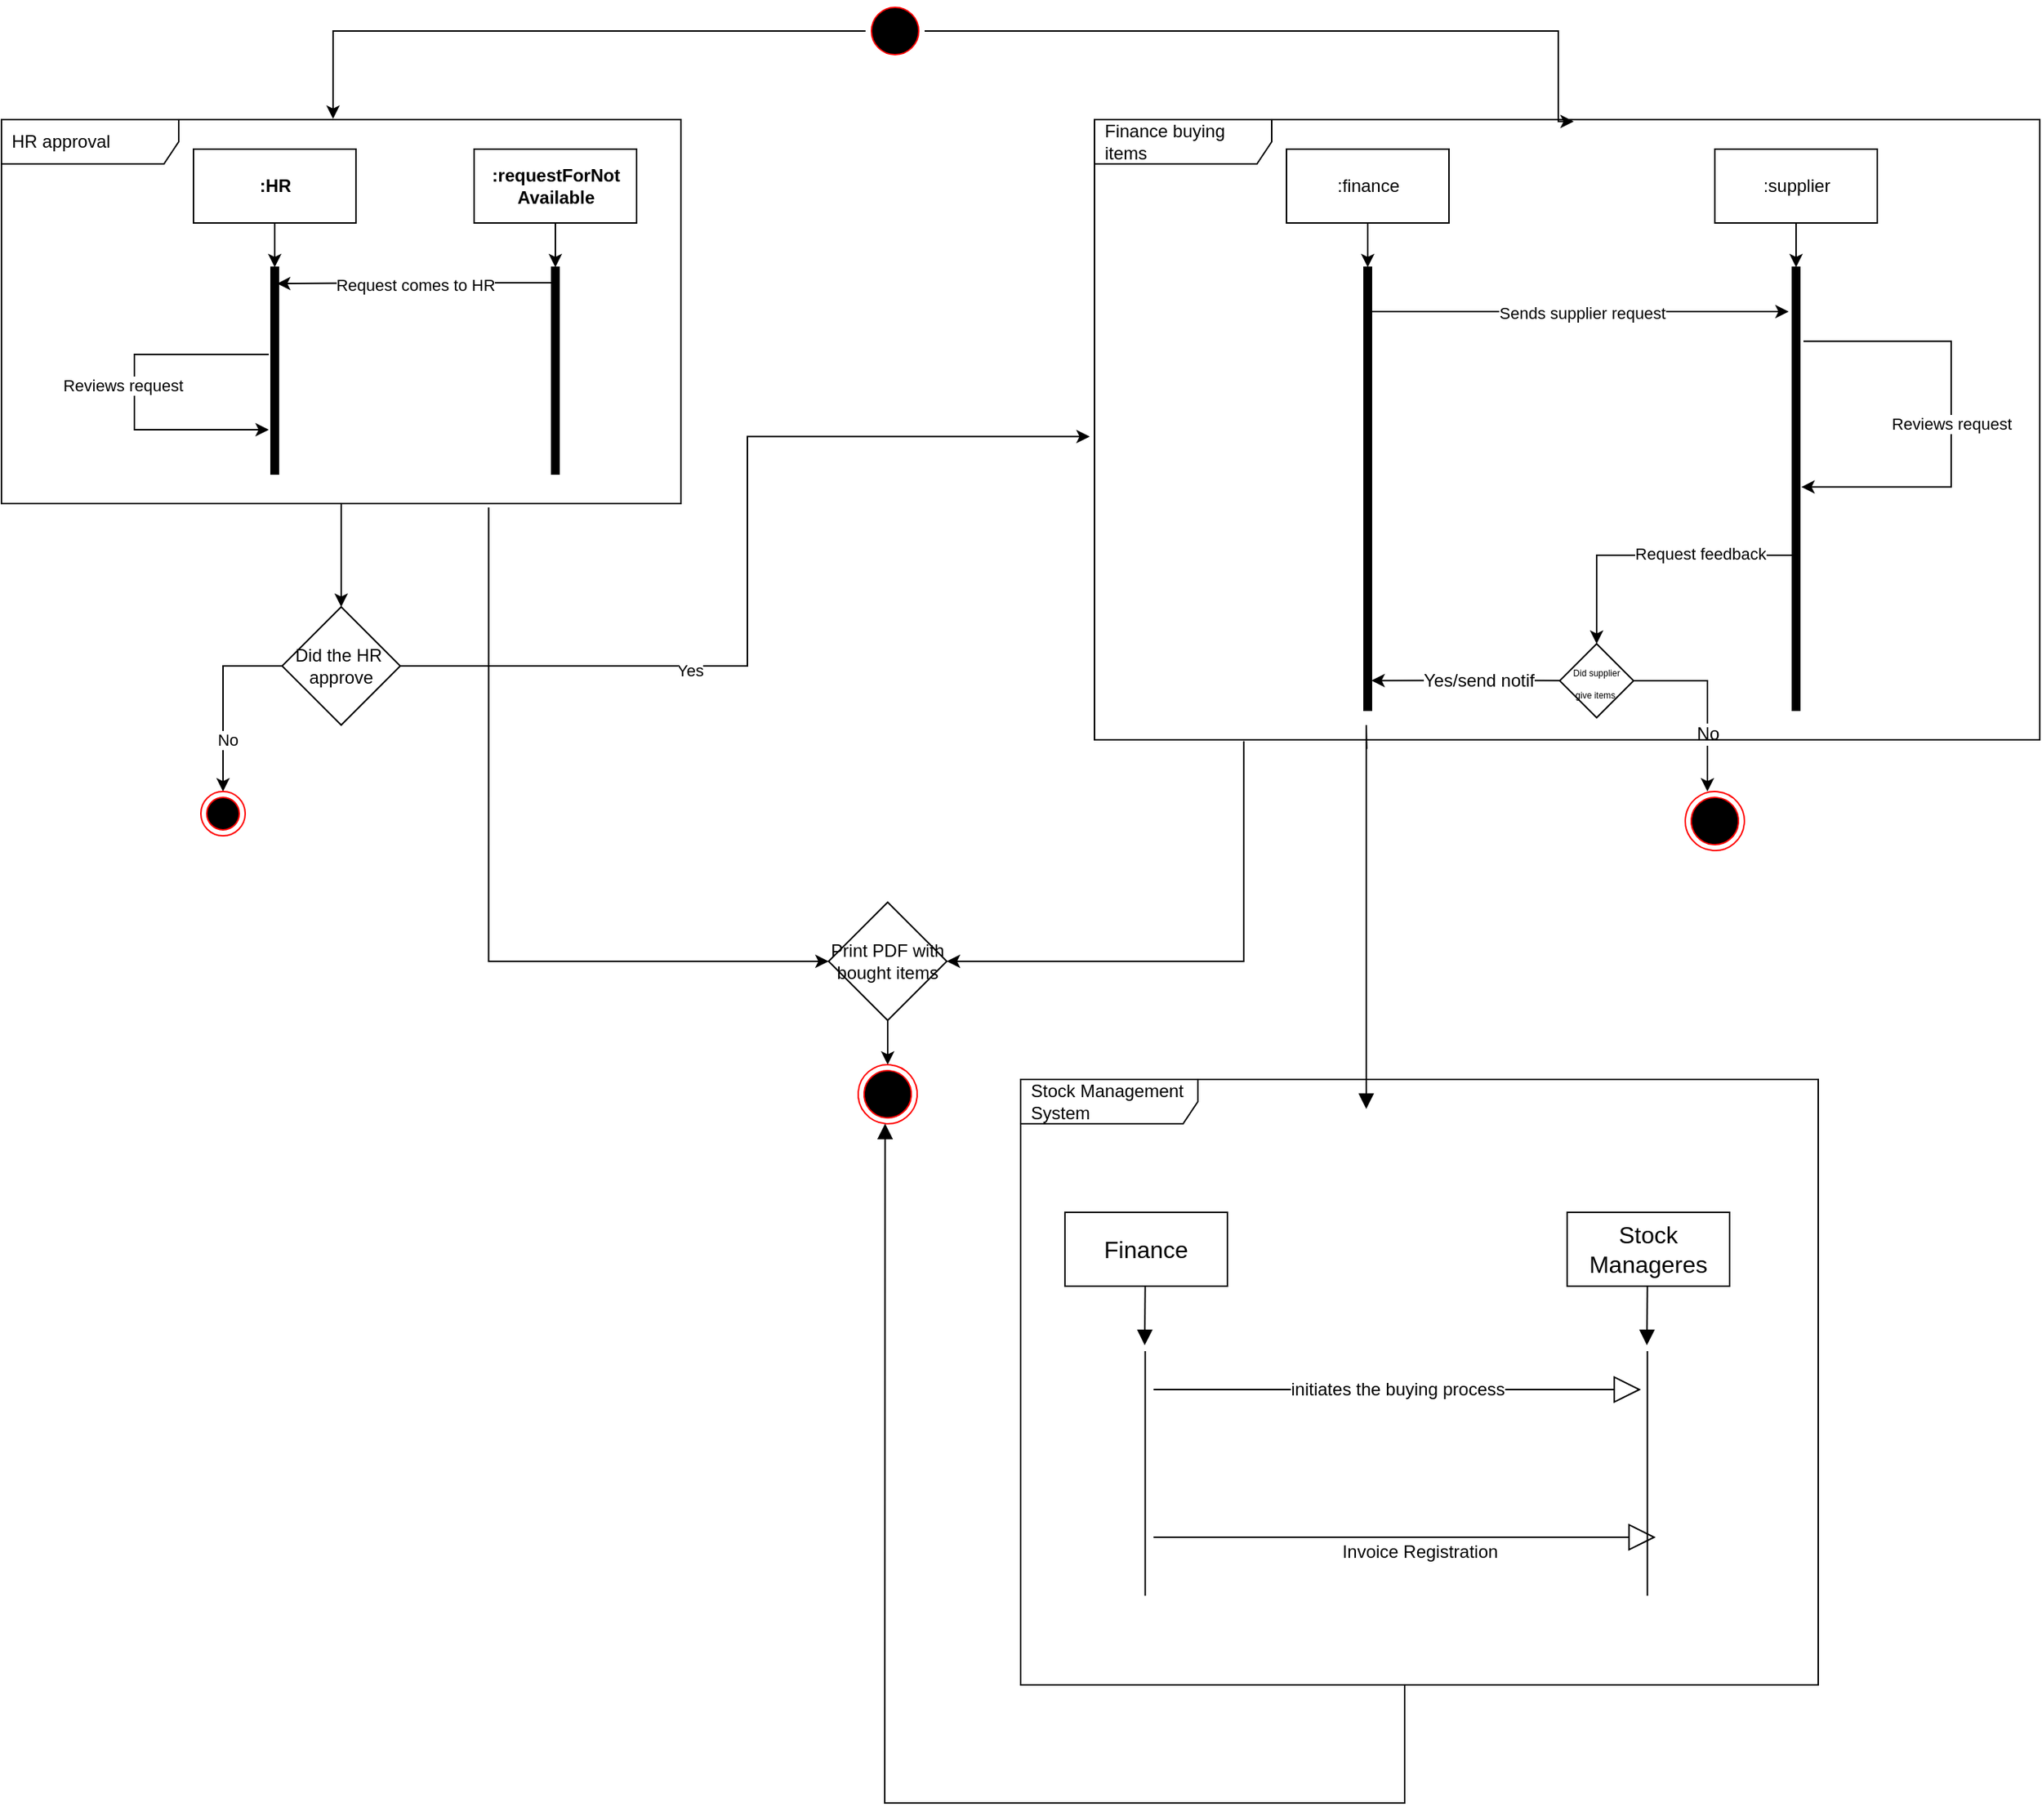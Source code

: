 <mxfile version="22.1.22" type="device">
  <diagram id="eTXppi5dX1w3K8ufyLmg" name="IOD 1st diagram">
    <mxGraphModel dx="2343" dy="624" grid="1" gridSize="10" guides="1" tooltips="1" connect="1" arrows="1" fold="1" page="1" pageScale="1" pageWidth="850" pageHeight="1100" background="#ffffff" math="0" shadow="0">
      <root>
        <mxCell id="0" />
        <mxCell id="1" parent="0" />
        <mxCell id="VH2nDdib1lLhgivkMNeS-1" style="edgeStyle=orthogonalEdgeStyle;rounded=0;orthogonalLoop=1;jettySize=auto;html=1;entryX=0.488;entryY=-0.002;entryDx=0;entryDy=0;entryPerimeter=0;" edge="1" parent="1" source="VH2nDdib1lLhgivkMNeS-3" target="VH2nDdib1lLhgivkMNeS-16">
          <mxGeometry relative="1" as="geometry">
            <mxPoint y="100" as="targetPoint" />
          </mxGeometry>
        </mxCell>
        <mxCell id="VH2nDdib1lLhgivkMNeS-2" style="edgeStyle=orthogonalEdgeStyle;rounded=0;orthogonalLoop=1;jettySize=auto;html=1;entryX=0.507;entryY=0.003;entryDx=0;entryDy=0;entryPerimeter=0;" edge="1" parent="1" source="VH2nDdib1lLhgivkMNeS-3" target="VH2nDdib1lLhgivkMNeS-41">
          <mxGeometry relative="1" as="geometry">
            <mxPoint x="650" y="40" as="targetPoint" />
            <Array as="points">
              <mxPoint x="724" y="40" />
            </Array>
          </mxGeometry>
        </mxCell>
        <mxCell id="VH2nDdib1lLhgivkMNeS-3" value="" style="ellipse;html=1;shape=startState;fillColor=#000000;strokeColor=#ff0000;" vertex="1" parent="1">
          <mxGeometry x="255" y="20" width="40" height="40" as="geometry" />
        </mxCell>
        <mxCell id="VH2nDdib1lLhgivkMNeS-4" value="&lt;b&gt;:HR&lt;/b&gt;" style="html=1;" vertex="1" parent="1">
          <mxGeometry x="-200" y="120" width="110" height="50" as="geometry" />
        </mxCell>
        <mxCell id="VH2nDdib1lLhgivkMNeS-5" style="edgeStyle=orthogonalEdgeStyle;rounded=0;orthogonalLoop=1;jettySize=auto;html=1;exitX=0.5;exitY=1;exitDx=0;exitDy=0;" edge="1" parent="1" source="VH2nDdib1lLhgivkMNeS-4" target="VH2nDdib1lLhgivkMNeS-10">
          <mxGeometry relative="1" as="geometry" />
        </mxCell>
        <mxCell id="VH2nDdib1lLhgivkMNeS-6" style="edgeStyle=orthogonalEdgeStyle;rounded=0;orthogonalLoop=1;jettySize=auto;html=1;entryX=0.811;entryY=0.079;entryDx=0;entryDy=0;entryPerimeter=0;exitX=0.144;exitY=0.075;exitDx=0;exitDy=0;exitPerimeter=0;" edge="1" parent="1" source="VH2nDdib1lLhgivkMNeS-13" target="VH2nDdib1lLhgivkMNeS-10">
          <mxGeometry relative="1" as="geometry">
            <mxPoint x="-130" y="220" as="targetPoint" />
          </mxGeometry>
        </mxCell>
        <mxCell id="VH2nDdib1lLhgivkMNeS-7" value="Request comes to HR" style="edgeLabel;html=1;align=center;verticalAlign=middle;resizable=0;points=[];" vertex="1" connectable="0" parent="VH2nDdib1lLhgivkMNeS-6">
          <mxGeometry x="-0.094" y="1" relative="1" as="geometry">
            <mxPoint x="-8" as="offset" />
          </mxGeometry>
        </mxCell>
        <mxCell id="VH2nDdib1lLhgivkMNeS-8" style="edgeStyle=orthogonalEdgeStyle;rounded=0;orthogonalLoop=1;jettySize=auto;html=1;" edge="1" parent="1">
          <mxGeometry relative="1" as="geometry">
            <mxPoint x="-149" y="310" as="targetPoint" />
            <mxPoint x="-150" y="259" as="sourcePoint" />
            <Array as="points">
              <mxPoint x="-149" y="259" />
              <mxPoint x="-240" y="259" />
              <mxPoint x="-240" y="310" />
              <mxPoint x="-167" y="310" />
              <mxPoint x="-149" y="309" />
            </Array>
          </mxGeometry>
        </mxCell>
        <mxCell id="VH2nDdib1lLhgivkMNeS-9" value="Reviews request" style="edgeLabel;html=1;align=center;verticalAlign=middle;resizable=0;points=[];" vertex="1" connectable="0" parent="VH2nDdib1lLhgivkMNeS-8">
          <mxGeometry x="-0.466" y="-1" relative="1" as="geometry">
            <mxPoint x="-38" y="22" as="offset" />
          </mxGeometry>
        </mxCell>
        <mxCell id="VH2nDdib1lLhgivkMNeS-10" value="" style="html=1;points=[];perimeter=orthogonalPerimeter;fillColor=strokeColor;" vertex="1" parent="1">
          <mxGeometry x="-147.5" y="200" width="5" height="140" as="geometry" />
        </mxCell>
        <mxCell id="VH2nDdib1lLhgivkMNeS-11" value="&lt;b&gt;:requestForNot&lt;br&gt;Available&lt;/b&gt;" style="html=1;" vertex="1" parent="1">
          <mxGeometry x="-10" y="120" width="110" height="50" as="geometry" />
        </mxCell>
        <mxCell id="VH2nDdib1lLhgivkMNeS-12" style="edgeStyle=orthogonalEdgeStyle;rounded=0;orthogonalLoop=1;jettySize=auto;html=1;exitX=0.5;exitY=1;exitDx=0;exitDy=0;" edge="1" parent="1" source="VH2nDdib1lLhgivkMNeS-11" target="VH2nDdib1lLhgivkMNeS-13">
          <mxGeometry relative="1" as="geometry" />
        </mxCell>
        <mxCell id="VH2nDdib1lLhgivkMNeS-13" value="" style="html=1;points=[];perimeter=orthogonalPerimeter;fillColor=strokeColor;" vertex="1" parent="1">
          <mxGeometry x="42.5" y="200" width="5" height="140" as="geometry" />
        </mxCell>
        <mxCell id="VH2nDdib1lLhgivkMNeS-14" style="edgeStyle=orthogonalEdgeStyle;rounded=0;orthogonalLoop=1;jettySize=auto;html=1;" edge="1" parent="1" source="VH2nDdib1lLhgivkMNeS-16" target="VH2nDdib1lLhgivkMNeS-21">
          <mxGeometry relative="1" as="geometry">
            <mxPoint x="-99.92" y="420" as="targetPoint" />
          </mxGeometry>
        </mxCell>
        <mxCell id="VH2nDdib1lLhgivkMNeS-15" style="edgeStyle=orthogonalEdgeStyle;rounded=0;orthogonalLoop=1;jettySize=auto;html=1;entryX=0;entryY=0.5;entryDx=0;entryDy=0;fontSize=12;exitX=0.717;exitY=1.01;exitDx=0;exitDy=0;exitPerimeter=0;" edge="1" parent="1" source="VH2nDdib1lLhgivkMNeS-16" target="VH2nDdib1lLhgivkMNeS-44">
          <mxGeometry relative="1" as="geometry">
            <Array as="points">
              <mxPoint y="670" />
            </Array>
          </mxGeometry>
        </mxCell>
        <mxCell id="VH2nDdib1lLhgivkMNeS-16" value="HR approval" style="shape=umlFrame;whiteSpace=wrap;html=1;width=120;height=30;boundedLbl=1;verticalAlign=middle;align=left;spacingLeft=5;" vertex="1" parent="1">
          <mxGeometry x="-330" y="100" width="460" height="260" as="geometry" />
        </mxCell>
        <mxCell id="VH2nDdib1lLhgivkMNeS-17" style="edgeStyle=orthogonalEdgeStyle;rounded=0;orthogonalLoop=1;jettySize=auto;html=1;" edge="1" parent="1" source="VH2nDdib1lLhgivkMNeS-21" target="VH2nDdib1lLhgivkMNeS-22">
          <mxGeometry relative="1" as="geometry">
            <mxPoint x="-180" y="570" as="targetPoint" />
          </mxGeometry>
        </mxCell>
        <mxCell id="VH2nDdib1lLhgivkMNeS-18" value="No" style="edgeLabel;html=1;align=center;verticalAlign=middle;resizable=0;points=[];" vertex="1" connectable="0" parent="VH2nDdib1lLhgivkMNeS-17">
          <mxGeometry x="0.439" y="3" relative="1" as="geometry">
            <mxPoint as="offset" />
          </mxGeometry>
        </mxCell>
        <mxCell id="VH2nDdib1lLhgivkMNeS-19" style="edgeStyle=orthogonalEdgeStyle;rounded=0;orthogonalLoop=1;jettySize=auto;html=1;entryX=-0.005;entryY=0.511;entryDx=0;entryDy=0;entryPerimeter=0;" edge="1" parent="1" source="VH2nDdib1lLhgivkMNeS-21" target="VH2nDdib1lLhgivkMNeS-41">
          <mxGeometry relative="1" as="geometry">
            <mxPoint x="243.84" y="470" as="targetPoint" />
          </mxGeometry>
        </mxCell>
        <mxCell id="VH2nDdib1lLhgivkMNeS-20" value="Yes" style="edgeLabel;html=1;align=center;verticalAlign=middle;resizable=0;points=[];" vertex="1" connectable="0" parent="VH2nDdib1lLhgivkMNeS-19">
          <mxGeometry x="-0.371" y="-3" relative="1" as="geometry">
            <mxPoint as="offset" />
          </mxGeometry>
        </mxCell>
        <mxCell id="VH2nDdib1lLhgivkMNeS-21" value="Did the HR&amp;nbsp;&lt;br&gt;approve" style="rhombus;whiteSpace=wrap;html=1;" vertex="1" parent="1">
          <mxGeometry x="-140" y="430" width="80" height="80" as="geometry" />
        </mxCell>
        <mxCell id="VH2nDdib1lLhgivkMNeS-22" value="" style="ellipse;html=1;shape=endState;fillColor=#000000;strokeColor=#ff0000;" vertex="1" parent="1">
          <mxGeometry x="-195" y="555" width="30" height="30" as="geometry" />
        </mxCell>
        <mxCell id="VH2nDdib1lLhgivkMNeS-23" value=":finance" style="html=1;" vertex="1" parent="1">
          <mxGeometry x="540" y="120" width="110" height="50" as="geometry" />
        </mxCell>
        <mxCell id="VH2nDdib1lLhgivkMNeS-24" value=":supplier" style="html=1;" vertex="1" parent="1">
          <mxGeometry x="830" y="120" width="110" height="50" as="geometry" />
        </mxCell>
        <mxCell id="VH2nDdib1lLhgivkMNeS-25" style="edgeStyle=orthogonalEdgeStyle;rounded=0;orthogonalLoop=1;jettySize=auto;html=1;exitX=0.5;exitY=1;exitDx=0;exitDy=0;" edge="1" parent="1" source="VH2nDdib1lLhgivkMNeS-23" target="VH2nDdib1lLhgivkMNeS-28">
          <mxGeometry relative="1" as="geometry" />
        </mxCell>
        <mxCell id="VH2nDdib1lLhgivkMNeS-26" style="edgeStyle=orthogonalEdgeStyle;rounded=0;orthogonalLoop=1;jettySize=auto;html=1;" edge="1" parent="1" source="VH2nDdib1lLhgivkMNeS-28">
          <mxGeometry relative="1" as="geometry">
            <mxPoint x="880" y="230" as="targetPoint" />
            <Array as="points">
              <mxPoint x="860" y="230" />
              <mxPoint x="860" y="230" />
            </Array>
          </mxGeometry>
        </mxCell>
        <mxCell id="VH2nDdib1lLhgivkMNeS-27" value="Sends supplier request" style="edgeLabel;html=1;align=center;verticalAlign=middle;resizable=0;points=[];" vertex="1" connectable="0" parent="VH2nDdib1lLhgivkMNeS-26">
          <mxGeometry x="-0.137" y="-1" relative="1" as="geometry">
            <mxPoint x="20" as="offset" />
          </mxGeometry>
        </mxCell>
        <mxCell id="VH2nDdib1lLhgivkMNeS-28" value="" style="html=1;points=[];perimeter=orthogonalPerimeter;fillColor=strokeColor;" vertex="1" parent="1">
          <mxGeometry x="592.5" y="200" width="5" height="300" as="geometry" />
        </mxCell>
        <mxCell id="VH2nDdib1lLhgivkMNeS-29" style="edgeStyle=orthogonalEdgeStyle;rounded=0;orthogonalLoop=1;jettySize=auto;html=1;exitX=0.5;exitY=1;exitDx=0;exitDy=0;" edge="1" parent="1" source="VH2nDdib1lLhgivkMNeS-24" target="VH2nDdib1lLhgivkMNeS-32">
          <mxGeometry relative="1" as="geometry" />
        </mxCell>
        <mxCell id="VH2nDdib1lLhgivkMNeS-30" style="edgeStyle=orthogonalEdgeStyle;rounded=0;orthogonalLoop=1;jettySize=auto;html=1;entryX=0.5;entryY=0;entryDx=0;entryDy=0;exitX=-0.009;exitY=0.632;exitDx=0;exitDy=0;exitPerimeter=0;" edge="1" parent="1" target="VH2nDdib1lLhgivkMNeS-39">
          <mxGeometry relative="1" as="geometry">
            <mxPoint x="887.445" y="474.6" as="sourcePoint" />
            <Array as="points">
              <mxPoint x="887.99" y="395" />
              <mxPoint x="749.99" y="395" />
            </Array>
          </mxGeometry>
        </mxCell>
        <mxCell id="VH2nDdib1lLhgivkMNeS-31" value="Request feedback" style="edgeLabel;html=1;align=center;verticalAlign=middle;resizable=0;points=[];" vertex="1" connectable="0" parent="VH2nDdib1lLhgivkMNeS-30">
          <mxGeometry x="0.12" y="-1" relative="1" as="geometry">
            <mxPoint x="8" as="offset" />
          </mxGeometry>
        </mxCell>
        <mxCell id="VH2nDdib1lLhgivkMNeS-32" value="" style="html=1;points=[];perimeter=orthogonalPerimeter;fillColor=strokeColor;" vertex="1" parent="1">
          <mxGeometry x="882.5" y="200" width="5" height="300" as="geometry" />
        </mxCell>
        <mxCell id="VH2nDdib1lLhgivkMNeS-33" style="edgeStyle=orthogonalEdgeStyle;rounded=0;orthogonalLoop=1;jettySize=auto;html=1;exitX=1.5;exitY=0.167;exitDx=0;exitDy=0;exitPerimeter=0;entryX=1.212;entryY=0.496;entryDx=0;entryDy=0;entryPerimeter=0;" edge="1" parent="1" source="VH2nDdib1lLhgivkMNeS-32" target="VH2nDdib1lLhgivkMNeS-32">
          <mxGeometry relative="1" as="geometry">
            <mxPoint x="900" y="290" as="targetPoint" />
            <mxPoint x="888.855" y="239.24" as="sourcePoint" />
            <Array as="points">
              <mxPoint x="990" y="250" />
              <mxPoint x="990" y="349" />
            </Array>
          </mxGeometry>
        </mxCell>
        <mxCell id="VH2nDdib1lLhgivkMNeS-34" value="Reviews request" style="edgeLabel;html=1;align=center;verticalAlign=middle;resizable=0;points=[];" vertex="1" connectable="0" parent="VH2nDdib1lLhgivkMNeS-33">
          <mxGeometry x="0.071" y="2" relative="1" as="geometry">
            <mxPoint x="-2" y="-5" as="offset" />
          </mxGeometry>
        </mxCell>
        <mxCell id="VH2nDdib1lLhgivkMNeS-35" style="edgeStyle=orthogonalEdgeStyle;rounded=0;orthogonalLoop=1;jettySize=auto;html=1;entryX=1.02;entryY=0.934;entryDx=0;entryDy=0;entryPerimeter=0;" edge="1" parent="1">
          <mxGeometry relative="1" as="geometry">
            <mxPoint x="597.5" y="479.83" as="targetPoint" />
            <mxPoint x="725.09" y="479.83" as="sourcePoint" />
            <Array as="points">
              <mxPoint x="660.9" y="479.63" />
            </Array>
          </mxGeometry>
        </mxCell>
        <mxCell id="VH2nDdib1lLhgivkMNeS-36" value="Yes/send notif" style="edgeLabel;html=1;align=center;verticalAlign=middle;resizable=0;points=[];fontSize=12;" vertex="1" connectable="0" parent="VH2nDdib1lLhgivkMNeS-35">
          <mxGeometry x="0.491" relative="1" as="geometry">
            <mxPoint x="40" as="offset" />
          </mxGeometry>
        </mxCell>
        <mxCell id="VH2nDdib1lLhgivkMNeS-37" style="edgeStyle=orthogonalEdgeStyle;rounded=0;orthogonalLoop=1;jettySize=auto;html=1;" edge="1" parent="1" source="VH2nDdib1lLhgivkMNeS-39">
          <mxGeometry relative="1" as="geometry">
            <mxPoint x="824.99" y="555" as="targetPoint" />
            <Array as="points">
              <mxPoint x="824.99" y="480" />
            </Array>
          </mxGeometry>
        </mxCell>
        <mxCell id="VH2nDdib1lLhgivkMNeS-38" value="&lt;font style=&quot;font-size: 12px;&quot;&gt;No&lt;/font&gt;" style="edgeLabel;html=1;align=center;verticalAlign=middle;resizable=0;points=[];fontSize=6;" vertex="1" connectable="0" parent="VH2nDdib1lLhgivkMNeS-37">
          <mxGeometry x="0.512" y="-3" relative="1" as="geometry">
            <mxPoint x="3" y="-9" as="offset" />
          </mxGeometry>
        </mxCell>
        <mxCell id="VH2nDdib1lLhgivkMNeS-39" value="&lt;font style=&quot;font-size: 6px;&quot;&gt;Did supplier&lt;br&gt;give items&amp;nbsp;&lt;/font&gt;" style="rhombus;whiteSpace=wrap;html=1;" vertex="1" parent="1">
          <mxGeometry x="724.99" y="455" width="50" height="50" as="geometry" />
        </mxCell>
        <mxCell id="VH2nDdib1lLhgivkMNeS-40" value="" style="ellipse;html=1;shape=endState;fillColor=#000000;strokeColor=#ff0000;fontSize=12;rotation=5;" vertex="1" parent="1">
          <mxGeometry x="810" y="555" width="40" height="40" as="geometry" />
        </mxCell>
        <mxCell id="VH2nDdib1lLhgivkMNeS-41" value="Finance buying items" style="shape=umlFrame;whiteSpace=wrap;html=1;width=120;height=30;boundedLbl=1;verticalAlign=middle;align=left;spacingLeft=5;fontSize=12;" vertex="1" parent="1">
          <mxGeometry x="410" y="100" width="640" height="420" as="geometry" />
        </mxCell>
        <mxCell id="VH2nDdib1lLhgivkMNeS-42" style="edgeStyle=orthogonalEdgeStyle;rounded=0;orthogonalLoop=1;jettySize=auto;html=1;fontSize=12;exitX=0.158;exitY=1.002;exitDx=0;exitDy=0;exitPerimeter=0;entryX=1;entryY=0.5;entryDx=0;entryDy=0;" edge="1" parent="1" source="VH2nDdib1lLhgivkMNeS-41" target="VH2nDdib1lLhgivkMNeS-44">
          <mxGeometry relative="1" as="geometry" />
        </mxCell>
        <mxCell id="VH2nDdib1lLhgivkMNeS-43" style="edgeStyle=orthogonalEdgeStyle;rounded=0;orthogonalLoop=1;jettySize=auto;html=1;fontSize=12;" edge="1" parent="1" source="VH2nDdib1lLhgivkMNeS-44">
          <mxGeometry relative="1" as="geometry">
            <mxPoint x="270.0" y="740" as="targetPoint" />
          </mxGeometry>
        </mxCell>
        <mxCell id="VH2nDdib1lLhgivkMNeS-44" value="Print PDF with bought items" style="rhombus;whiteSpace=wrap;html=1;" vertex="1" parent="1">
          <mxGeometry x="230" y="630" width="80" height="80" as="geometry" />
        </mxCell>
        <mxCell id="VH2nDdib1lLhgivkMNeS-45" value="" style="ellipse;html=1;shape=endState;fillColor=#000000;strokeColor=#ff0000;fontSize=12;rotation=5;" vertex="1" parent="1">
          <mxGeometry x="250" y="740" width="40" height="40" as="geometry" />
        </mxCell>
        <mxCell id="VH2nDdib1lLhgivkMNeS-48" value="" style="html=1;verticalAlign=bottom;endArrow=block;curved=0;rounded=0;fontSize=12;startSize=8;endSize=8;exitX=0.288;exitY=1.015;exitDx=0;exitDy=0;exitPerimeter=0;" edge="1" parent="1" source="VH2nDdib1lLhgivkMNeS-41">
          <mxGeometry width="80" relative="1" as="geometry">
            <mxPoint x="570" y="574.33" as="sourcePoint" />
            <mxPoint x="594" y="770" as="targetPoint" />
            <Array as="points">
              <mxPoint x="594" y="510" />
            </Array>
          </mxGeometry>
        </mxCell>
        <mxCell id="VH2nDdib1lLhgivkMNeS-49" value="Stock Management System" style="shape=umlFrame;whiteSpace=wrap;html=1;width=120;height=30;boundedLbl=1;verticalAlign=middle;align=left;spacingLeft=5;fontSize=12;" vertex="1" parent="1">
          <mxGeometry x="360" y="750" width="540" height="410" as="geometry" />
        </mxCell>
        <mxCell id="VH2nDdib1lLhgivkMNeS-51" value="Finance" style="html=1;whiteSpace=wrap;fontSize=16;" vertex="1" parent="1">
          <mxGeometry x="390" y="840" width="110" height="50" as="geometry" />
        </mxCell>
        <mxCell id="VH2nDdib1lLhgivkMNeS-52" value="Stock Manageres" style="html=1;whiteSpace=wrap;fontSize=16;" vertex="1" parent="1">
          <mxGeometry x="730" y="840" width="110" height="50" as="geometry" />
        </mxCell>
        <mxCell id="VH2nDdib1lLhgivkMNeS-56" value="" style="html=1;verticalAlign=bottom;endArrow=block;curved=0;rounded=0;fontSize=12;startSize=8;endSize=8;exitX=0.778;exitY=0.371;exitDx=0;exitDy=0;exitPerimeter=0;" edge="1" parent="1">
          <mxGeometry width="80" relative="1" as="geometry">
            <mxPoint x="444.33" y="890" as="sourcePoint" />
            <mxPoint x="444" y="930" as="targetPoint" />
            <Array as="points" />
          </mxGeometry>
        </mxCell>
        <mxCell id="VH2nDdib1lLhgivkMNeS-57" value="" style="html=1;verticalAlign=bottom;endArrow=block;curved=0;rounded=0;fontSize=12;startSize=8;endSize=8;exitX=0.778;exitY=0.371;exitDx=0;exitDy=0;exitPerimeter=0;" edge="1" parent="1">
          <mxGeometry width="80" relative="1" as="geometry">
            <mxPoint x="784.33" y="890" as="sourcePoint" />
            <mxPoint x="784" y="930" as="targetPoint" />
            <Array as="points" />
          </mxGeometry>
        </mxCell>
        <mxCell id="VH2nDdib1lLhgivkMNeS-66" value="" style="endArrow=none;html=1;rounded=0;fontSize=12;startSize=8;endSize=8;curved=1;" edge="1" parent="1">
          <mxGeometry relative="1" as="geometry">
            <mxPoint x="444.33" y="1099.67" as="sourcePoint" />
            <mxPoint x="444.33" y="934.0" as="targetPoint" />
            <Array as="points" />
          </mxGeometry>
        </mxCell>
        <mxCell id="VH2nDdib1lLhgivkMNeS-67" value="" style="endArrow=none;html=1;rounded=0;fontSize=12;startSize=8;endSize=8;curved=1;" edge="1" parent="1">
          <mxGeometry relative="1" as="geometry">
            <mxPoint x="784.33" y="1099.67" as="sourcePoint" />
            <mxPoint x="784.33" y="934.0" as="targetPoint" />
            <Array as="points" />
          </mxGeometry>
        </mxCell>
        <mxCell id="VH2nDdib1lLhgivkMNeS-68" value="Invoice Registration&lt;br&gt;" style="endArrow=block;endSize=16;endFill=0;html=1;rounded=0;fontSize=12;curved=1;" edge="1" parent="1">
          <mxGeometry x="0.059" y="-10" width="160" relative="1" as="geometry">
            <mxPoint x="450" y="1060" as="sourcePoint" />
            <mxPoint x="790" y="1060" as="targetPoint" />
            <mxPoint as="offset" />
          </mxGeometry>
        </mxCell>
        <mxCell id="VH2nDdib1lLhgivkMNeS-71" value=" initiates the buying process" style="endArrow=block;endSize=16;endFill=0;html=1;rounded=0;fontSize=12;curved=1;" edge="1" parent="1">
          <mxGeometry width="160" relative="1" as="geometry">
            <mxPoint x="450" y="960" as="sourcePoint" />
            <mxPoint x="780" y="960" as="targetPoint" />
          </mxGeometry>
        </mxCell>
        <mxCell id="VH2nDdib1lLhgivkMNeS-72" value="" style="html=1;verticalAlign=bottom;endArrow=block;curved=0;rounded=0;fontSize=12;startSize=8;endSize=8;exitX=0.288;exitY=1.015;exitDx=0;exitDy=0;exitPerimeter=0;entryX=0.5;entryY=1;entryDx=0;entryDy=0;" edge="1" parent="1" target="VH2nDdib1lLhgivkMNeS-45">
          <mxGeometry width="80" relative="1" as="geometry">
            <mxPoint x="620" y="1176" as="sourcePoint" />
            <mxPoint x="280" y="1240" as="targetPoint" />
            <Array as="points">
              <mxPoint x="620" y="1160" />
              <mxPoint x="620" y="1240" />
              <mxPoint x="268" y="1240" />
            </Array>
          </mxGeometry>
        </mxCell>
      </root>
    </mxGraphModel>
  </diagram>
</mxfile>
